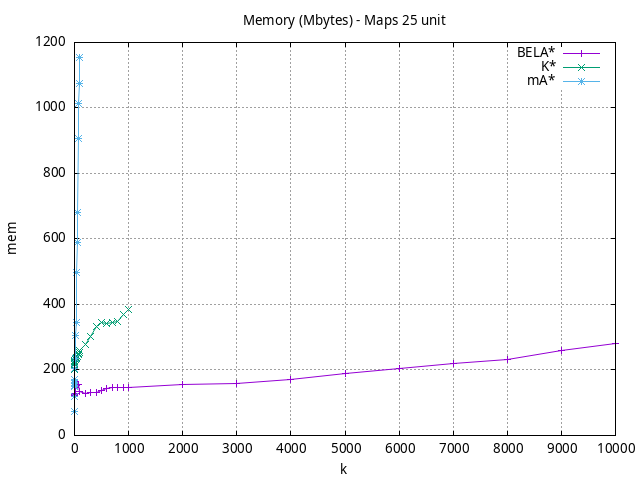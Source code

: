 #!/usr/bin/gnuplot
# -*- coding: utf-8 -*-
#
# results/maps/unit/25/random512-25.heuristic.unit.mem.gnuplot
#
# Started on 04/03/2024 23:11:28
# Author: Carlos Linares López
set grid
set xlabel "k"
set ylabel "mem"

set title "Memory (Mbytes) - Maps 25 unit"

set terminal png enhanced font "Ariel,10"
set output 'random512-25.heuristic.unit.mem.png'

plot "-" title "BELA*"      with linesp, "-" title "K*"      with linesp, "-" title "mA*"      with linesp

	1 118.13
	2 123.0
	3 123.0
	4 123.0
	5 123.0
	6 123.0
	7 123.0
	8 123.0
	9 123.92
	10 127.32
	20 147.18
	30 155.0
	40 153.4
	50 155.0
	60 155.0
	70 156.57
	80 156.62
	90 135.18
	100 135.6
	200 127.28
	300 131.41
	400 132.66
	500 135.98
	600 144.39
	700 147.21
	800 147.59
	900 145.31
	1000 145.41
	2000 155.03
	3000 157.95
	4000 170.26
	5000 189.35
	6000 203.73
	7000 220.18
	8000 233.02
	9000 258.28
	10000 279.62
end
	1 200.61
	2 217.3
	3 219.3
	4 221.3
	5 222.65
	6 224.3
	7 225.65
	8 227.3
	9 229.3
	10 230.65
	20 232.95
	30 235.3
	40 237.3
	50 239.95
	60 242.3
	70 246.25
	80 250.6
	90 254.6
	100 258.6
	200 278.97
	300 303.07
	400 332.75
	500 343.96
	600 343.45
	700 345.84
	800 349.25
	900 369.23
	1000 384.35
end
	1 73.7
	2 118.99
	3 148.52
	4 153.0
	5 160.71
	6 169.51
	7 160.89
	8 159.32
	9 203.65
	10 234.71
	20 304.74
	30 344.86
	40 497.32
	50 590.51
	60 681.21
	70 905.39
	80 1014.29
	90 1073.64
	100 1155.08
end
